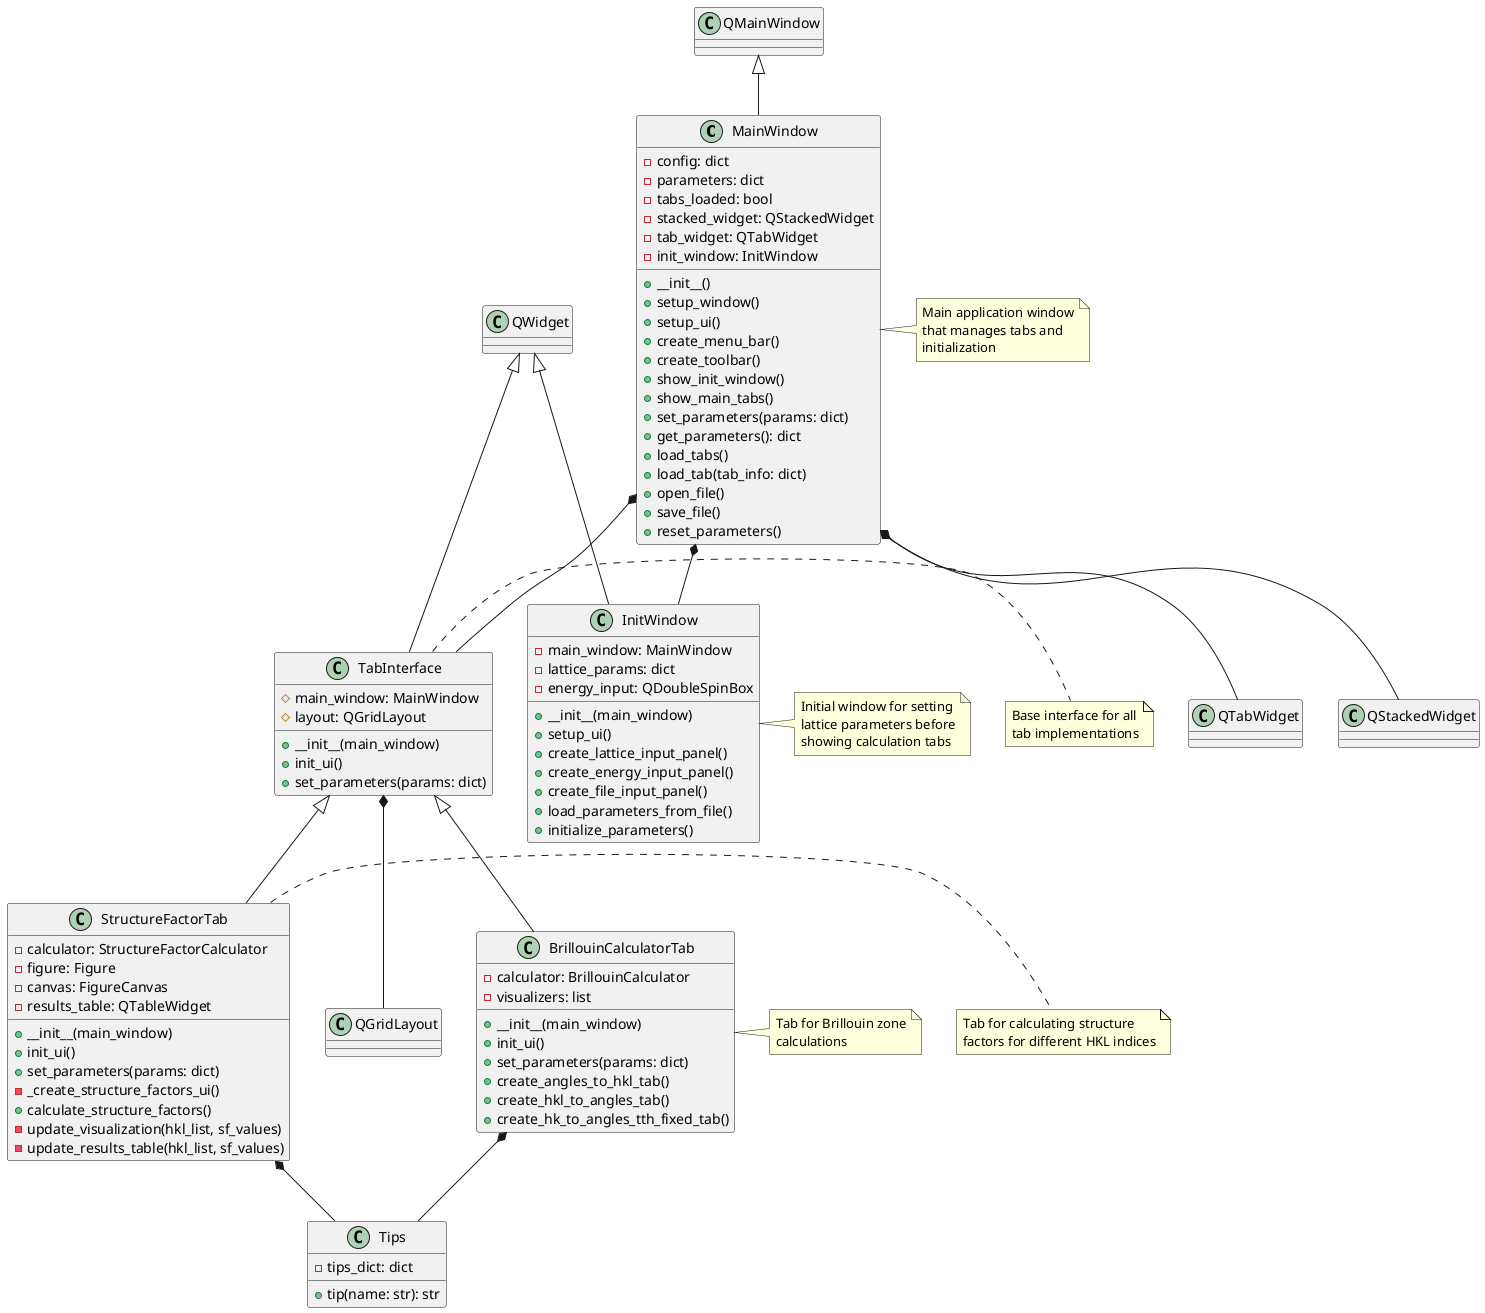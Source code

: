 @startuml GUI Structure

class MainWindow {
  - config: dict
  - parameters: dict
  - tabs_loaded: bool
  - stacked_widget: QStackedWidget
  - tab_widget: QTabWidget
  - init_window: InitWindow
  + __init__()
  + setup_window()
  + setup_ui()
  + create_menu_bar()
  + create_toolbar()
  + show_init_window()
  + show_main_tabs()
  + set_parameters(params: dict)
  + get_parameters(): dict
  + load_tabs()
  + load_tab(tab_info: dict)
  + open_file()
  + save_file()
  + reset_parameters()
}

class InitWindow {
  - main_window: MainWindow
  - lattice_params: dict
  - energy_input: QDoubleSpinBox
  + __init__(main_window)
  + setup_ui()
  + create_lattice_input_panel()
  + create_energy_input_panel()
  + create_file_input_panel()
  + load_parameters_from_file()
  + initialize_parameters()
}

class TabInterface {
  # main_window: MainWindow
  # layout: QGridLayout
  + __init__(main_window)
  + init_ui()
  + set_parameters(params: dict)
}

class BrillouinCalculatorTab {
  - calculator: BrillouinCalculator
  - visualizers: list
  + __init__(main_window)
  + init_ui()
  + set_parameters(params: dict)
  + create_angles_to_hkl_tab()
  + create_hkl_to_angles_tab()
  + create_hk_to_angles_tth_fixed_tab()
}

class StructureFactorTab {
  - calculator: StructureFactorCalculator
  - figure: Figure
  - canvas: FigureCanvas
  - results_table: QTableWidget
  + __init__(main_window)
  + init_ui()
  + set_parameters(params: dict)
  - _create_structure_factors_ui()
  + calculate_structure_factors()
  - update_visualization(hkl_list, sf_values)
  - update_results_table(hkl_list, sf_values)
}

class Tips {
  - tips_dict: dict
  + tip(name: str): str
}

class QMainWindow {
}

class QTabWidget {
}

class QStackedWidget {
}

class QGridLayout {
}

class QWidget {
}

QMainWindow <|-- MainWindow
QWidget <|-- InitWindow
QWidget <|-- TabInterface
TabInterface <|-- BrillouinCalculatorTab
TabInterface <|-- StructureFactorTab

MainWindow *-- InitWindow
MainWindow *-- TabInterface
BrillouinCalculatorTab *-- Tips
StructureFactorTab *-- Tips

MainWindow *-- QTabWidget
MainWindow *-- QStackedWidget
TabInterface *-- QGridLayout

note right of MainWindow
  Main application window
  that manages tabs and
  initialization
end note

note right of InitWindow
  Initial window for setting
  lattice parameters before
  showing calculation tabs
end note

note right of TabInterface
  Base interface for all
  tab implementations
end note

note right of BrillouinCalculatorTab
  Tab for Brillouin zone
  calculations
end note

note right of StructureFactorTab
  Tab for calculating structure
  factors for different HKL indices
end note

@enduml 